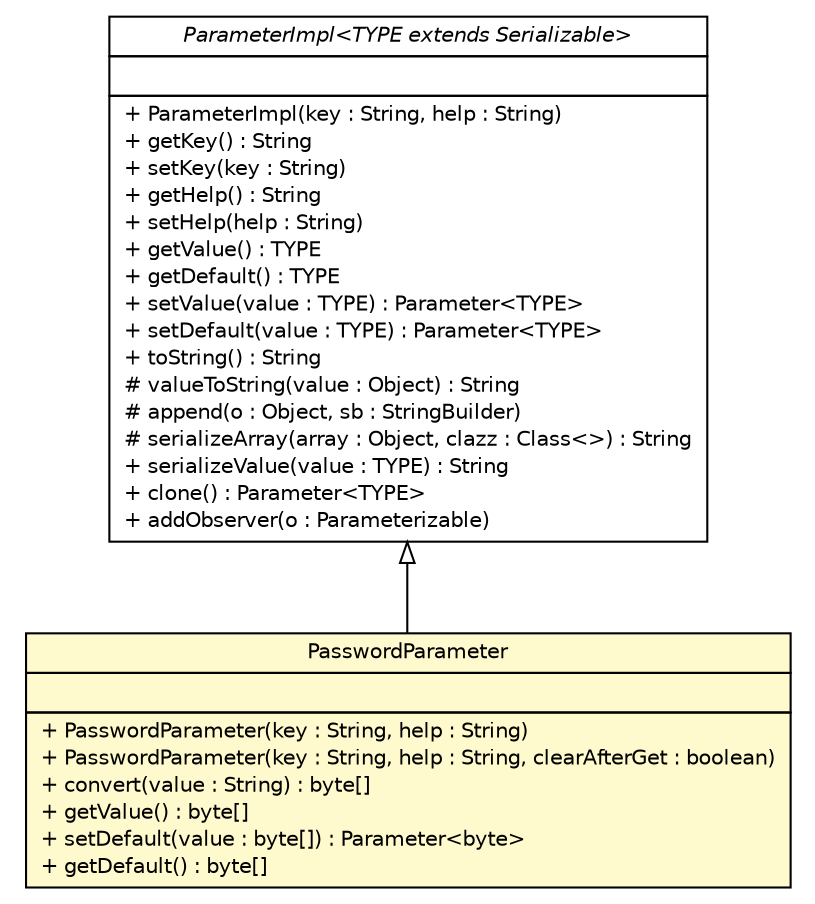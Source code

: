 #!/usr/local/bin/dot
#
# Class diagram 
# Generated by UMLGraph version R5_6 (http://www.umlgraph.org/)
#

digraph G {
	edge [fontname="Helvetica",fontsize=10,labelfontname="Helvetica",labelfontsize=10];
	node [fontname="Helvetica",fontsize=10,shape=plaintext];
	nodesep=0.25;
	ranksep=0.5;
	// com.vectorprint.configuration.parameters.ParameterImpl<TYPE extends java.io.Serializable>
	c5611 [label=<<table title="com.vectorprint.configuration.parameters.ParameterImpl" border="0" cellborder="1" cellspacing="0" cellpadding="2" port="p" href="./ParameterImpl.html">
		<tr><td><table border="0" cellspacing="0" cellpadding="1">
<tr><td align="center" balign="center"><font face="Helvetica-Oblique"> ParameterImpl&lt;TYPE extends Serializable&gt; </font></td></tr>
		</table></td></tr>
		<tr><td><table border="0" cellspacing="0" cellpadding="1">
<tr><td align="left" balign="left">  </td></tr>
		</table></td></tr>
		<tr><td><table border="0" cellspacing="0" cellpadding="1">
<tr><td align="left" balign="left"> + ParameterImpl(key : String, help : String) </td></tr>
<tr><td align="left" balign="left"> + getKey() : String </td></tr>
<tr><td align="left" balign="left"> + setKey(key : String) </td></tr>
<tr><td align="left" balign="left"> + getHelp() : String </td></tr>
<tr><td align="left" balign="left"> + setHelp(help : String) </td></tr>
<tr><td align="left" balign="left"> + getValue() : TYPE </td></tr>
<tr><td align="left" balign="left"> + getDefault() : TYPE </td></tr>
<tr><td align="left" balign="left"> + setValue(value : TYPE) : Parameter&lt;TYPE&gt; </td></tr>
<tr><td align="left" balign="left"> + setDefault(value : TYPE) : Parameter&lt;TYPE&gt; </td></tr>
<tr><td align="left" balign="left"> + toString() : String </td></tr>
<tr><td align="left" balign="left"> # valueToString(value : Object) : String </td></tr>
<tr><td align="left" balign="left"> # append(o : Object, sb : StringBuilder) </td></tr>
<tr><td align="left" balign="left"> # serializeArray(array : Object, clazz : Class&lt;&gt;) : String </td></tr>
<tr><td align="left" balign="left"> + serializeValue(value : TYPE) : String </td></tr>
<tr><td align="left" balign="left"> + clone() : Parameter&lt;TYPE&gt; </td></tr>
<tr><td align="left" balign="left"> + addObserver(o : Parameterizable) </td></tr>
		</table></td></tr>
		</table>>, URL="./ParameterImpl.html", fontname="Helvetica", fontcolor="black", fontsize=10.0];
	// com.vectorprint.configuration.parameters.PasswordParameter
	c5643 [label=<<table title="com.vectorprint.configuration.parameters.PasswordParameter" border="0" cellborder="1" cellspacing="0" cellpadding="2" port="p" bgcolor="lemonChiffon" href="./PasswordParameter.html">
		<tr><td><table border="0" cellspacing="0" cellpadding="1">
<tr><td align="center" balign="center"> PasswordParameter </td></tr>
		</table></td></tr>
		<tr><td><table border="0" cellspacing="0" cellpadding="1">
<tr><td align="left" balign="left">  </td></tr>
		</table></td></tr>
		<tr><td><table border="0" cellspacing="0" cellpadding="1">
<tr><td align="left" balign="left"> + PasswordParameter(key : String, help : String) </td></tr>
<tr><td align="left" balign="left"> + PasswordParameter(key : String, help : String, clearAfterGet : boolean) </td></tr>
<tr><td align="left" balign="left"> + convert(value : String) : byte[] </td></tr>
<tr><td align="left" balign="left"> + getValue() : byte[] </td></tr>
<tr><td align="left" balign="left"> + setDefault(value : byte[]) : Parameter&lt;byte&gt; </td></tr>
<tr><td align="left" balign="left"> + getDefault() : byte[] </td></tr>
		</table></td></tr>
		</table>>, URL="./PasswordParameter.html", fontname="Helvetica", fontcolor="black", fontsize=10.0];
	//com.vectorprint.configuration.parameters.PasswordParameter extends com.vectorprint.configuration.parameters.ParameterImpl<byte[]>
	c5611:p -> c5643:p [dir=back,arrowtail=empty];
}

